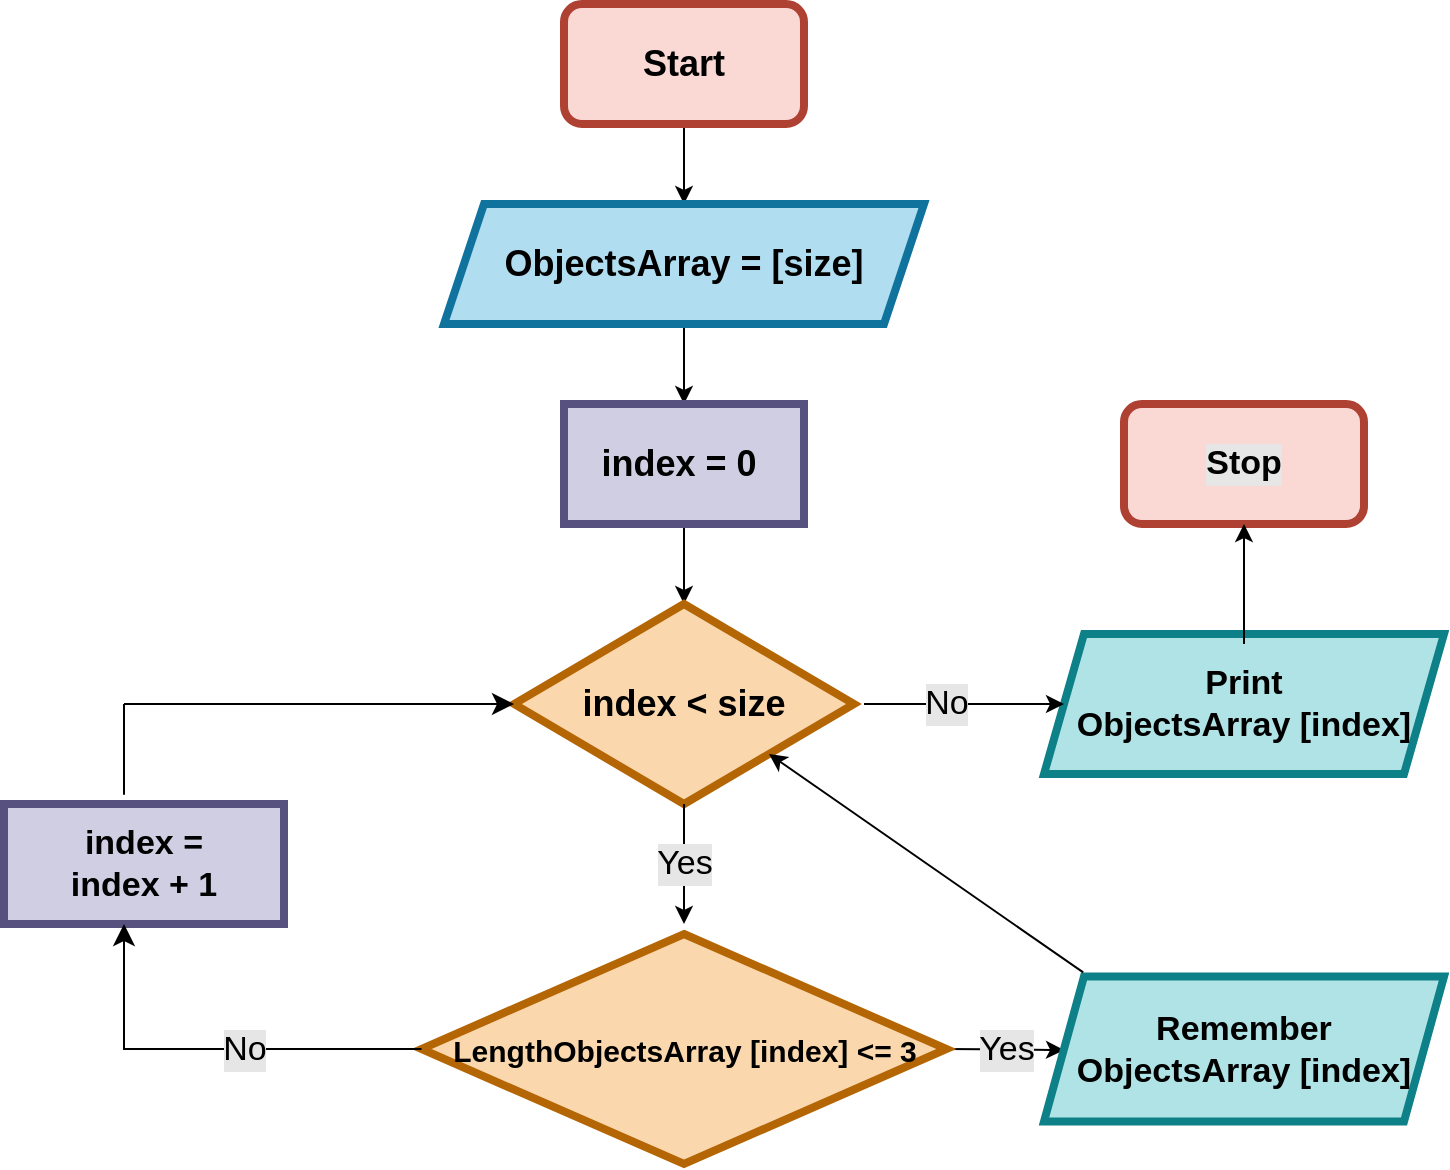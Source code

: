 <mxfile>
    <diagram id="A7ZdrdynGTlpiCqagn6K" name="Страница 1">
        <mxGraphModel dx="816" dy="499" grid="1" gridSize="10" guides="1" tooltips="1" connect="1" arrows="1" fold="1" page="1" pageScale="1" pageWidth="827" pageHeight="1169" math="0" shadow="0">
            <root>
                <mxCell id="0"/>
                <mxCell id="1" parent="0"/>
                <mxCell id="11" style="edgeStyle=none;html=1;exitX=0.5;exitY=1;exitDx=0;exitDy=0;entryX=0.5;entryY=0;entryDx=0;entryDy=0;fontSize=17;fontColor=#000000;" edge="1" parent="1" source="2" target="3">
                    <mxGeometry relative="1" as="geometry"/>
                </mxCell>
                <mxCell id="2" value="&lt;font style=&quot;font-size: 18px;&quot; color=&quot;#000000&quot;&gt;&lt;b&gt;Start&lt;/b&gt;&lt;/font&gt;" style="rounded=1;whiteSpace=wrap;html=1;fillColor=#fad9d5;strokeColor=#ae4132;strokeWidth=4;" vertex="1" parent="1">
                    <mxGeometry x="340" y="120" width="120" height="60" as="geometry"/>
                </mxCell>
                <mxCell id="14" style="edgeStyle=none;html=1;exitX=0.5;exitY=1;exitDx=0;exitDy=0;entryX=0.5;entryY=0;entryDx=0;entryDy=0;fontSize=17;fontColor=#000000;" edge="1" parent="1" source="3" target="4">
                    <mxGeometry relative="1" as="geometry"/>
                </mxCell>
                <mxCell id="3" value="&lt;font color=&quot;#000000&quot;&gt;&lt;b&gt;ObjectsArray = [size]&lt;/b&gt;&lt;/font&gt;" style="shape=parallelogram;perimeter=parallelogramPerimeter;whiteSpace=wrap;html=1;fixedSize=1;strokeWidth=4;fontSize=18;fillColor=#b1ddf0;strokeColor=#10739e;" vertex="1" parent="1">
                    <mxGeometry x="280" y="220" width="240" height="60" as="geometry"/>
                </mxCell>
                <mxCell id="15" style="edgeStyle=none;html=1;entryX=0.5;entryY=0;entryDx=0;entryDy=0;fontSize=17;fontColor=#000000;" edge="1" parent="1" source="4" target="5">
                    <mxGeometry relative="1" as="geometry"/>
                </mxCell>
                <mxCell id="4" value="&lt;b&gt;&lt;font color=&quot;#000000&quot;&gt;index = 0&amp;nbsp;&lt;br&gt;&lt;/font&gt;&lt;/b&gt;" style="rounded=0;whiteSpace=wrap;html=1;strokeWidth=4;fontSize=18;fillColor=#d0cee2;strokeColor=#56517e;" vertex="1" parent="1">
                    <mxGeometry x="340" y="320" width="120" height="60" as="geometry"/>
                </mxCell>
                <mxCell id="5" value="&lt;b&gt;&lt;font color=&quot;#000000&quot;&gt;index &amp;lt; size&lt;/font&gt;&lt;/b&gt;" style="rhombus;whiteSpace=wrap;html=1;strokeWidth=4;fontSize=18;fillColor=#fad7ac;strokeColor=#b46504;" vertex="1" parent="1">
                    <mxGeometry x="315" y="420" width="170" height="100" as="geometry"/>
                </mxCell>
                <mxCell id="42" style="edgeStyle=none;html=1;exitX=1;exitY=0.5;exitDx=0;exitDy=0;fontSize=17;fontColor=#000000;" edge="1" parent="1" source="6">
                    <mxGeometry relative="1" as="geometry">
                        <mxPoint x="590" y="643" as="targetPoint"/>
                    </mxGeometry>
                </mxCell>
                <mxCell id="45" value="Yes" style="edgeLabel;html=1;align=center;verticalAlign=middle;resizable=0;points=[];fontSize=17;fontColor=#000000;labelBackgroundColor=#E6E6E6;" vertex="1" connectable="0" parent="42">
                    <mxGeometry x="0.509" y="2" relative="1" as="geometry">
                        <mxPoint x="-15" y="2" as="offset"/>
                    </mxGeometry>
                </mxCell>
                <mxCell id="6" value="&lt;font color=&quot;#000000&quot; style=&quot;font-size: 15px;&quot;&gt;&lt;b&gt;LengthObjectsArray [index] &amp;lt;= 3&lt;/b&gt;&lt;/font&gt;" style="rhombus;whiteSpace=wrap;html=1;strokeWidth=4;fontSize=18;fillColor=#fad7ac;strokeColor=#b46504;" vertex="1" parent="1">
                    <mxGeometry x="268.75" y="585" width="262.5" height="115" as="geometry"/>
                </mxCell>
                <mxCell id="8" value="&lt;b&gt;&lt;font style=&quot;font-size: 17px;&quot; color=&quot;#000000&quot;&gt;index = &lt;br&gt;index + 1&lt;/font&gt;&lt;/b&gt;" style="rounded=0;whiteSpace=wrap;html=1;strokeWidth=4;fontSize=15;fillColor=#d0cee2;strokeColor=#56517e;" vertex="1" parent="1">
                    <mxGeometry x="60" y="520" width="140" height="60" as="geometry"/>
                </mxCell>
                <mxCell id="22" value="" style="endArrow=classic;html=1;fontSize=17;fontColor=#000000;exitX=0.5;exitY=1;exitDx=0;exitDy=0;" edge="1" parent="1" source="5">
                    <mxGeometry relative="1" as="geometry">
                        <mxPoint x="400" y="540" as="sourcePoint"/>
                        <mxPoint x="400" y="580" as="targetPoint"/>
                        <Array as="points">
                            <mxPoint x="400" y="560"/>
                            <mxPoint x="400" y="570"/>
                        </Array>
                    </mxGeometry>
                </mxCell>
                <mxCell id="23" value="Yes" style="edgeLabel;resizable=0;html=1;align=center;verticalAlign=middle;strokeWidth=4;fontSize=17;fontColor=#000000;labelBackgroundColor=#E6E6E6;" connectable="0" vertex="1" parent="22">
                    <mxGeometry relative="1" as="geometry">
                        <mxPoint as="offset"/>
                    </mxGeometry>
                </mxCell>
                <mxCell id="26" value="" style="edgeStyle=segmentEdgeStyle;endArrow=classic;html=1;curved=0;rounded=0;endSize=8;startSize=8;fontSize=17;fontColor=#009900;exitX=0;exitY=0.5;exitDx=0;exitDy=0;" edge="1" parent="1" source="6" target="8">
                    <mxGeometry width="50" height="50" relative="1" as="geometry">
                        <mxPoint x="260" y="640" as="sourcePoint"/>
                        <mxPoint x="120" y="617.5" as="targetPoint"/>
                        <Array as="points">
                            <mxPoint x="120" y="643"/>
                        </Array>
                    </mxGeometry>
                </mxCell>
                <mxCell id="31" value="No" style="edgeLabel;html=1;align=center;verticalAlign=middle;resizable=0;points=[];fontSize=17;fontColor=#000000;labelBackgroundColor=#E6E6E6;" vertex="1" connectable="0" parent="26">
                    <mxGeometry x="-0.156" relative="1" as="geometry">
                        <mxPoint as="offset"/>
                    </mxGeometry>
                </mxCell>
                <mxCell id="28" value="" style="edgeStyle=segmentEdgeStyle;endArrow=classic;html=1;curved=0;rounded=0;endSize=8;startSize=8;fontSize=17;fontColor=#009900;" edge="1" parent="1">
                    <mxGeometry width="50" height="50" relative="1" as="geometry">
                        <mxPoint x="120" y="470" as="sourcePoint"/>
                        <mxPoint x="315" y="469.5" as="targetPoint"/>
                    </mxGeometry>
                </mxCell>
                <mxCell id="30" value="" style="endArrow=none;html=1;fontSize=17;fontColor=#009900;" edge="1" parent="1">
                    <mxGeometry width="50" height="50" relative="1" as="geometry">
                        <mxPoint x="120" y="500" as="sourcePoint"/>
                        <mxPoint x="120" y="470" as="targetPoint"/>
                        <Array as="points">
                            <mxPoint x="120" y="500"/>
                            <mxPoint x="120" y="520"/>
                        </Array>
                    </mxGeometry>
                </mxCell>
                <mxCell id="34" value="&lt;font color=&quot;#000000&quot;&gt;&lt;b&gt;Print &lt;br&gt;ObjectsArray [index]&lt;/b&gt;&lt;/font&gt;" style="shape=parallelogram;perimeter=parallelogramPerimeter;whiteSpace=wrap;html=1;fixedSize=1;labelBackgroundColor=none;strokeWidth=4;fontSize=17;fillColor=#b0e3e6;strokeColor=#0e8088;verticalAlign=middle;" vertex="1" parent="1">
                    <mxGeometry x="580" y="435" width="200" height="70" as="geometry"/>
                </mxCell>
                <mxCell id="36" value="" style="endArrow=classic;html=1;fontSize=17;fontColor=#000000;entryX=0;entryY=0.5;entryDx=0;entryDy=0;" edge="1" parent="1" target="34">
                    <mxGeometry width="50" height="50" relative="1" as="geometry">
                        <mxPoint x="490" y="470" as="sourcePoint"/>
                        <mxPoint x="560" y="450" as="targetPoint"/>
                        <Array as="points">
                            <mxPoint x="540" y="470"/>
                        </Array>
                    </mxGeometry>
                </mxCell>
                <mxCell id="37" value="No" style="edgeLabel;html=1;align=center;verticalAlign=middle;resizable=0;points=[];fontSize=17;fontColor=#000000;labelBackgroundColor=#E6E6E6;" vertex="1" connectable="0" parent="36">
                    <mxGeometry x="-0.248" y="2" relative="1" as="geometry">
                        <mxPoint x="3" y="2" as="offset"/>
                    </mxGeometry>
                </mxCell>
                <mxCell id="39" value="&lt;font color=&quot;#000000&quot;&gt;&lt;b&gt;Stop&lt;/b&gt;&lt;/font&gt;" style="rounded=1;whiteSpace=wrap;html=1;labelBackgroundColor=#E6E6E6;strokeWidth=4;fontSize=17;fillColor=#fad9d5;strokeColor=#ae4132;" vertex="1" parent="1">
                    <mxGeometry x="620" y="320" width="120" height="60" as="geometry"/>
                </mxCell>
                <mxCell id="40" value="" style="endArrow=classic;html=1;fontSize=17;fontColor=#000000;entryX=0.5;entryY=1;entryDx=0;entryDy=0;" edge="1" parent="1" target="39">
                    <mxGeometry width="50" height="50" relative="1" as="geometry">
                        <mxPoint x="680" y="440" as="sourcePoint"/>
                        <mxPoint x="730" y="390" as="targetPoint"/>
                    </mxGeometry>
                </mxCell>
                <mxCell id="44" value="&lt;font color=&quot;#000000&quot;&gt;&lt;b&gt;Remember&lt;br&gt;ObjectsArray [index]&lt;/b&gt;&lt;/font&gt;" style="shape=parallelogram;perimeter=parallelogramPerimeter;whiteSpace=wrap;html=1;fixedSize=1;labelBackgroundColor=none;strokeWidth=4;fontSize=17;fillColor=#b0e3e6;strokeColor=#0e8088;verticalAlign=middle;" vertex="1" parent="1">
                    <mxGeometry x="580" y="606.25" width="200" height="72.5" as="geometry"/>
                </mxCell>
                <mxCell id="47" value="" style="endArrow=classic;html=1;fontSize=17;fontColor=#000000;entryX=1;entryY=1;entryDx=0;entryDy=0;exitX=0.098;exitY=-0.028;exitDx=0;exitDy=0;exitPerimeter=0;" edge="1" parent="1" source="44" target="5">
                    <mxGeometry width="50" height="50" relative="1" as="geometry">
                        <mxPoint x="600" y="600" as="sourcePoint"/>
                        <mxPoint x="540" y="530" as="targetPoint"/>
                    </mxGeometry>
                </mxCell>
            </root>
        </mxGraphModel>
    </diagram>
</mxfile>